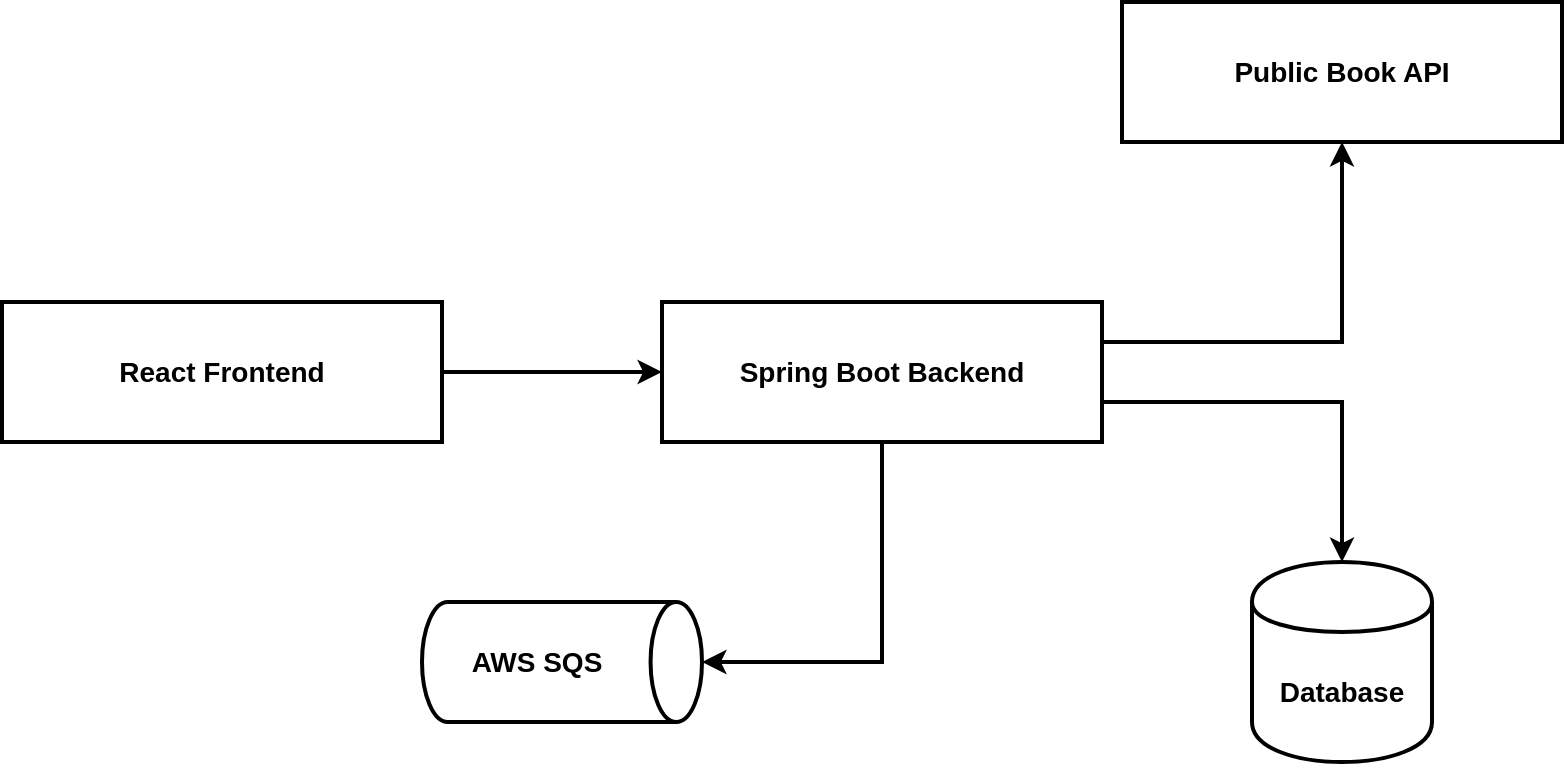 <mxfile version="13.1.14"><diagram id="bDyNqXKnxbH0FQJGfPl5" name="Page-1"><mxGraphModel dx="2427" dy="910" grid="1" gridSize="10" guides="1" tooltips="1" connect="1" arrows="1" fold="1" page="1" pageScale="1" pageWidth="850" pageHeight="1100" math="0" shadow="0"><root><mxCell id="0"/><mxCell id="1" parent="0"/><mxCell id="Jy69x1pprOf-D-8HRvwA-10" style="edgeStyle=orthogonalEdgeStyle;rounded=0;orthogonalLoop=1;jettySize=auto;html=1;endArrow=classic;endFill=1;strokeWidth=2;" edge="1" parent="1" source="Jy69x1pprOf-D-8HRvwA-1" target="Jy69x1pprOf-D-8HRvwA-6"><mxGeometry relative="1" as="geometry"><Array as="points"><mxPoint x="-150" y="320"/></Array></mxGeometry></mxCell><mxCell id="Jy69x1pprOf-D-8HRvwA-11" style="edgeStyle=orthogonalEdgeStyle;rounded=0;orthogonalLoop=1;jettySize=auto;html=1;entryX=0.5;entryY=0;entryDx=0;entryDy=0;endArrow=classic;endFill=1;strokeWidth=2;" edge="1" parent="1" source="Jy69x1pprOf-D-8HRvwA-1" target="Jy69x1pprOf-D-8HRvwA-3"><mxGeometry relative="1" as="geometry"><Array as="points"><mxPoint x="-150" y="350"/></Array></mxGeometry></mxCell><mxCell id="Jy69x1pprOf-D-8HRvwA-12" style="edgeStyle=orthogonalEdgeStyle;rounded=0;orthogonalLoop=1;jettySize=auto;html=1;entryX=1;entryY=0.5;entryDx=0;entryDy=0;entryPerimeter=0;endArrow=classic;endFill=1;strokeWidth=2;" edge="1" parent="1" source="Jy69x1pprOf-D-8HRvwA-1" target="Jy69x1pprOf-D-8HRvwA-8"><mxGeometry relative="1" as="geometry"/></mxCell><mxCell id="Jy69x1pprOf-D-8HRvwA-1" value="&lt;font style=&quot;font-size: 14px&quot;&gt;&lt;b&gt;Spring Boot Backend&lt;/b&gt;&lt;/font&gt;" style="rounded=0;whiteSpace=wrap;html=1;strokeWidth=2;" vertex="1" parent="1"><mxGeometry x="-490" y="300" width="220" height="70" as="geometry"/></mxCell><mxCell id="Jy69x1pprOf-D-8HRvwA-3" value="&lt;font style=&quot;font-size: 14px&quot;&gt;&lt;b&gt;Database&lt;/b&gt;&lt;/font&gt;" style="shape=cylinder;whiteSpace=wrap;html=1;boundedLbl=1;backgroundOutline=1;strokeWidth=2;" vertex="1" parent="1"><mxGeometry x="-195" y="430" width="90" height="100" as="geometry"/></mxCell><mxCell id="Jy69x1pprOf-D-8HRvwA-6" value="&lt;b&gt;&lt;font style=&quot;font-size: 14px&quot;&gt;Public Book API&lt;/font&gt;&lt;/b&gt;" style="rounded=0;whiteSpace=wrap;html=1;strokeWidth=2;" vertex="1" parent="1"><mxGeometry x="-260" y="150" width="220" height="70" as="geometry"/></mxCell><mxCell id="Jy69x1pprOf-D-8HRvwA-9" style="edgeStyle=orthogonalEdgeStyle;rounded=0;orthogonalLoop=1;jettySize=auto;html=1;endArrow=classic;endFill=1;strokeWidth=2;" edge="1" parent="1" source="Jy69x1pprOf-D-8HRvwA-7" target="Jy69x1pprOf-D-8HRvwA-1"><mxGeometry relative="1" as="geometry"/></mxCell><mxCell id="Jy69x1pprOf-D-8HRvwA-7" value="&lt;b&gt;&lt;font style=&quot;font-size: 14px&quot;&gt;React Frontend&lt;br&gt;&lt;/font&gt;&lt;/b&gt;" style="rounded=0;whiteSpace=wrap;html=1;strokeWidth=2;" vertex="1" parent="1"><mxGeometry x="-820" y="300" width="220" height="70" as="geometry"/></mxCell><mxCell id="Jy69x1pprOf-D-8HRvwA-8" value="&lt;div style=&quot;font-size: 14px&quot; align=&quot;left&quot;&gt;&lt;b&gt;&amp;nbsp;&amp;nbsp;&amp;nbsp;&amp;nbsp;&amp;nbsp; AWS SQS&lt;/b&gt;&lt;/div&gt;" style="strokeWidth=2;html=1;shape=mxgraph.flowchart.direct_data;whiteSpace=wrap;align=left;" vertex="1" parent="1"><mxGeometry x="-610" y="450" width="140" height="60" as="geometry"/></mxCell></root></mxGraphModel></diagram></mxfile>